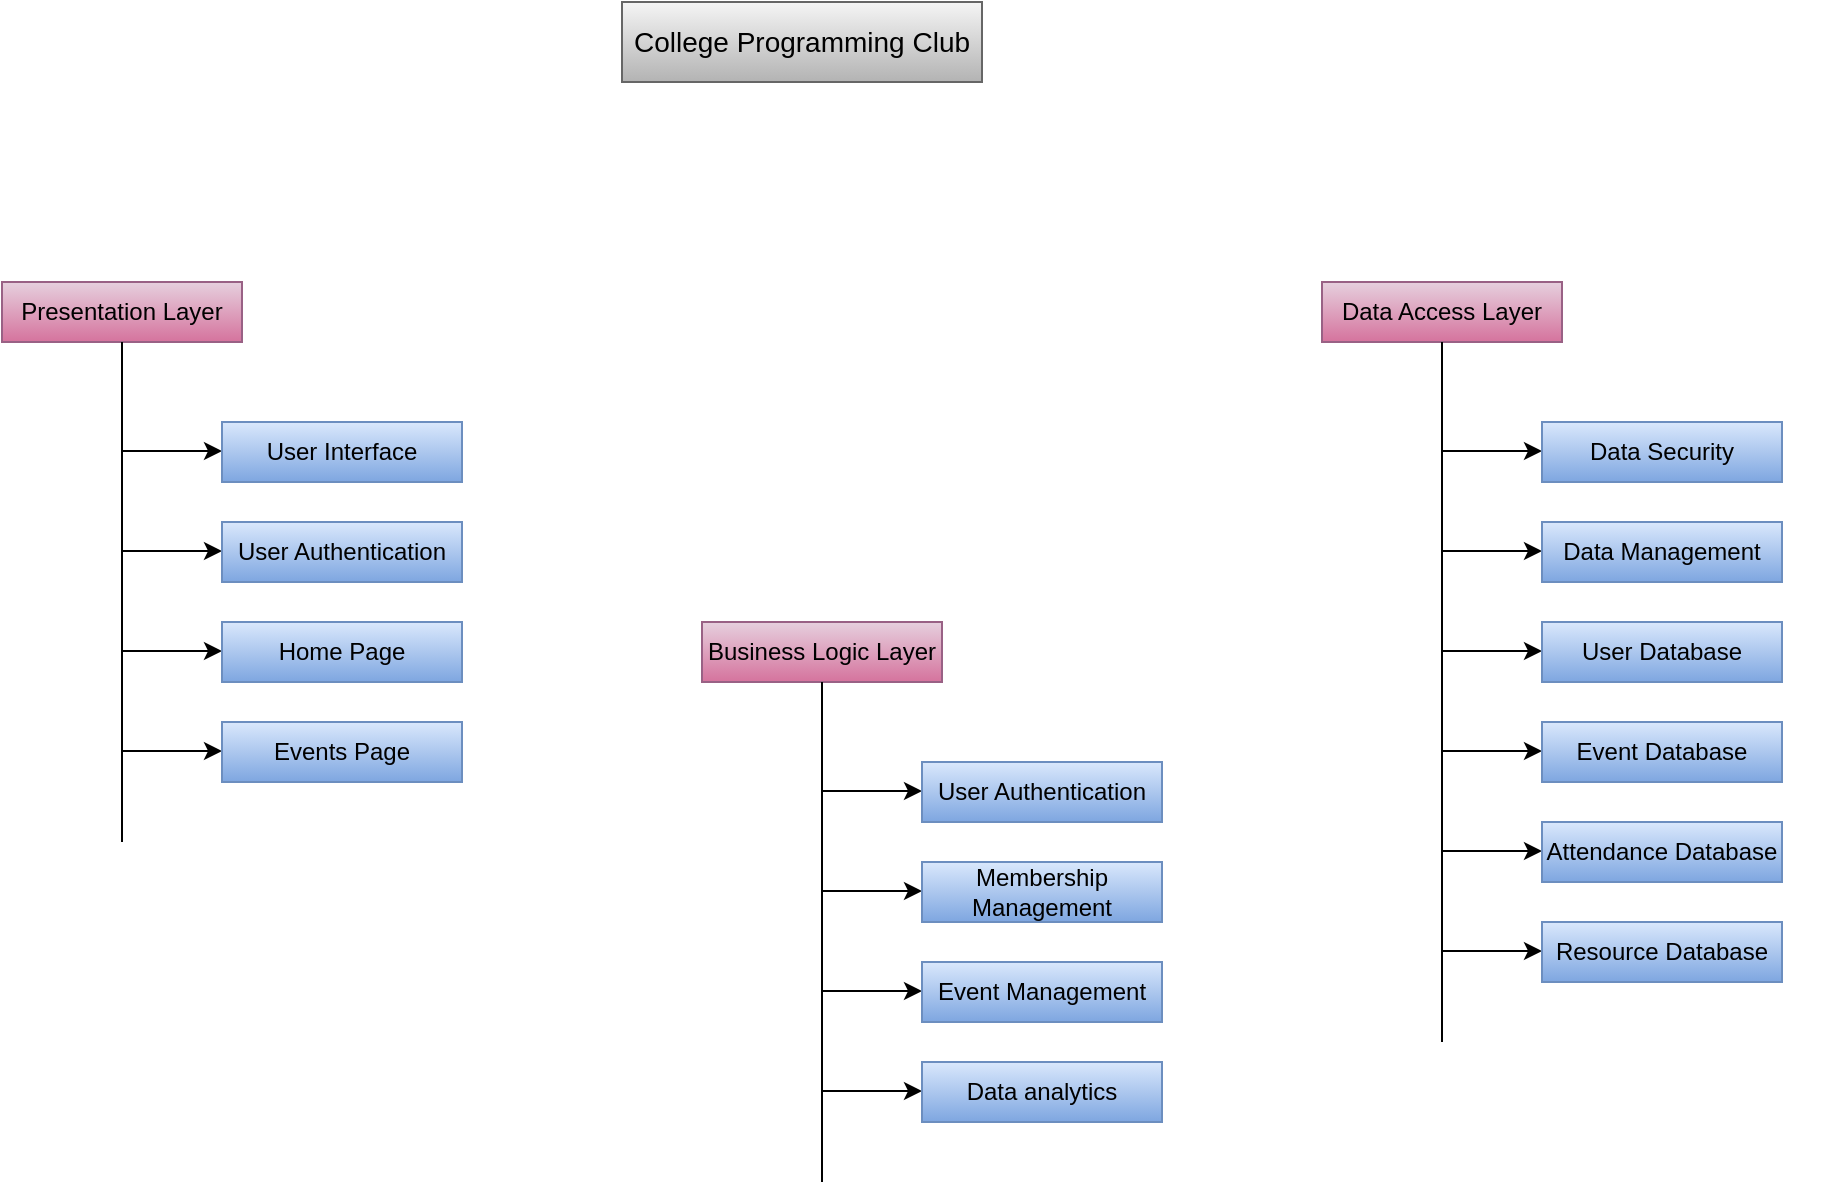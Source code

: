 <mxfile version="20.3.0" type="device"><diagram id="wWOfCP9Dj5VztaYl3y4e" name="Page-1"><mxGraphModel dx="1038" dy="1741" grid="1" gridSize="10" guides="1" tooltips="1" connect="1" arrows="1" fold="1" page="1" pageScale="1" pageWidth="850" pageHeight="1100" math="0" shadow="0"><root><mxCell id="0"/><mxCell id="1" parent="0"/><mxCell id="EOIc9nF3CfYLacctbnvo-23" value="" style="group" vertex="1" connectable="0" parent="1"><mxGeometry x="40" width="230" height="280" as="geometry"/></mxCell><mxCell id="vXrBOsPS7-ZyJz9bRwNc-1" value="Presentation Layer" style="text;html=1;strokeColor=#996185;fillColor=#e6d0de;align=center;verticalAlign=middle;whiteSpace=wrap;rounded=0;fillStyle=solid;gradientColor=#d5739d;" parent="EOIc9nF3CfYLacctbnvo-23" vertex="1"><mxGeometry width="120" height="30" as="geometry"/></mxCell><mxCell id="vXrBOsPS7-ZyJz9bRwNc-4" value="" style="endArrow=classic;html=1;rounded=0;" parent="EOIc9nF3CfYLacctbnvo-23" edge="1"><mxGeometry width="50" height="50" relative="1" as="geometry"><mxPoint x="60" y="84.5" as="sourcePoint"/><mxPoint x="110" y="84.5" as="targetPoint"/></mxGeometry></mxCell><mxCell id="vXrBOsPS7-ZyJz9bRwNc-5" value="" style="endArrow=classic;html=1;rounded=0;" parent="EOIc9nF3CfYLacctbnvo-23" edge="1"><mxGeometry width="50" height="50" relative="1" as="geometry"><mxPoint x="60" y="134.5" as="sourcePoint"/><mxPoint x="110" y="134.5" as="targetPoint"/></mxGeometry></mxCell><mxCell id="vXrBOsPS7-ZyJz9bRwNc-6" value="" style="endArrow=classic;html=1;rounded=0;" parent="EOIc9nF3CfYLacctbnvo-23" edge="1"><mxGeometry width="50" height="50" relative="1" as="geometry"><mxPoint x="60" y="184.5" as="sourcePoint"/><mxPoint x="110" y="184.5" as="targetPoint"/></mxGeometry></mxCell><mxCell id="vXrBOsPS7-ZyJz9bRwNc-8" value="User Interface" style="text;html=1;strokeColor=#6c8ebf;fillColor=#dae8fc;align=center;verticalAlign=middle;whiteSpace=wrap;rounded=0;fillStyle=solid;gradientColor=#7ea6e0;" parent="EOIc9nF3CfYLacctbnvo-23" vertex="1"><mxGeometry x="110" y="70" width="120" height="30" as="geometry"/></mxCell><mxCell id="vXrBOsPS7-ZyJz9bRwNc-10" value="Home Page" style="text;html=1;strokeColor=#6c8ebf;fillColor=#dae8fc;align=center;verticalAlign=middle;whiteSpace=wrap;rounded=0;fillStyle=solid;gradientColor=#7ea6e0;" parent="EOIc9nF3CfYLacctbnvo-23" vertex="1"><mxGeometry x="110" y="170" width="120" height="30" as="geometry"/></mxCell><mxCell id="vXrBOsPS7-ZyJz9bRwNc-11" value="User Authentication" style="text;html=1;strokeColor=#6c8ebf;fillColor=#dae8fc;align=center;verticalAlign=middle;whiteSpace=wrap;rounded=0;fillStyle=solid;gradientColor=#7ea6e0;" parent="EOIc9nF3CfYLacctbnvo-23" vertex="1"><mxGeometry x="110" y="120" width="120" height="30" as="geometry"/></mxCell><mxCell id="EOIc9nF3CfYLacctbnvo-4" value="" style="group;rounded=0;" vertex="1" connectable="0" parent="EOIc9nF3CfYLacctbnvo-23"><mxGeometry x="60" y="220" width="170" height="30" as="geometry"/></mxCell><mxCell id="vXrBOsPS7-ZyJz9bRwNc-7" value="" style="endArrow=classic;html=1;rounded=0;" parent="EOIc9nF3CfYLacctbnvo-4" edge="1"><mxGeometry width="50" height="50" relative="1" as="geometry"><mxPoint y="14.5" as="sourcePoint"/><mxPoint x="50" y="14.5" as="targetPoint"/></mxGeometry></mxCell><mxCell id="vXrBOsPS7-ZyJz9bRwNc-9" value="Events Page" style="text;html=1;strokeColor=#6c8ebf;fillColor=#dae8fc;align=center;verticalAlign=middle;whiteSpace=wrap;rounded=0;fillStyle=solid;gradientColor=#7ea6e0;" parent="EOIc9nF3CfYLacctbnvo-4" vertex="1"><mxGeometry x="50" width="120" height="30" as="geometry"/></mxCell><mxCell id="EOIc9nF3CfYLacctbnvo-11" value="" style="endArrow=none;html=1;rounded=0;fontFamily=Helvetica;fontSize=12;fontColor=default;startSize=6;endSize=4;entryX=0.5;entryY=1;entryDx=0;entryDy=0;" edge="1" parent="EOIc9nF3CfYLacctbnvo-23" target="vXrBOsPS7-ZyJz9bRwNc-1"><mxGeometry width="50" height="50" relative="1" as="geometry"><mxPoint x="60" y="280" as="sourcePoint"/><mxPoint x="220" y="70" as="targetPoint"/></mxGeometry></mxCell><mxCell id="EOIc9nF3CfYLacctbnvo-50" value="" style="group" vertex="1" connectable="0" parent="1"><mxGeometry x="390" y="170" width="230" height="280" as="geometry"/></mxCell><mxCell id="EOIc9nF3CfYLacctbnvo-12" value="Business Logic Layer" style="text;html=1;strokeColor=#996185;fillColor=#e6d0de;align=center;verticalAlign=middle;whiteSpace=wrap;rounded=0;fillStyle=solid;gradientColor=#d5739d;" vertex="1" parent="EOIc9nF3CfYLacctbnvo-50"><mxGeometry width="120" height="30" as="geometry"/></mxCell><mxCell id="EOIc9nF3CfYLacctbnvo-13" value="" style="endArrow=classic;html=1;rounded=0;" edge="1" parent="EOIc9nF3CfYLacctbnvo-50"><mxGeometry width="50" height="50" relative="1" as="geometry"><mxPoint x="60" y="84.5" as="sourcePoint"/><mxPoint x="110" y="84.5" as="targetPoint"/></mxGeometry></mxCell><mxCell id="EOIc9nF3CfYLacctbnvo-14" value="" style="endArrow=classic;html=1;rounded=0;" edge="1" parent="EOIc9nF3CfYLacctbnvo-50"><mxGeometry width="50" height="50" relative="1" as="geometry"><mxPoint x="60" y="134.5" as="sourcePoint"/><mxPoint x="110" y="134.5" as="targetPoint"/></mxGeometry></mxCell><mxCell id="EOIc9nF3CfYLacctbnvo-15" value="" style="endArrow=classic;html=1;rounded=0;" edge="1" parent="EOIc9nF3CfYLacctbnvo-50"><mxGeometry width="50" height="50" relative="1" as="geometry"><mxPoint x="60" y="184.5" as="sourcePoint"/><mxPoint x="110" y="184.5" as="targetPoint"/></mxGeometry></mxCell><mxCell id="EOIc9nF3CfYLacctbnvo-16" value="User Authentication" style="text;html=1;strokeColor=#6c8ebf;fillColor=#dae8fc;align=center;verticalAlign=middle;whiteSpace=wrap;rounded=0;fillStyle=solid;gradientColor=#7ea6e0;" vertex="1" parent="EOIc9nF3CfYLacctbnvo-50"><mxGeometry x="110" y="70" width="120" height="30" as="geometry"/></mxCell><mxCell id="EOIc9nF3CfYLacctbnvo-17" value="Event Management" style="text;html=1;strokeColor=#6c8ebf;fillColor=#dae8fc;align=center;verticalAlign=middle;whiteSpace=wrap;rounded=0;fillStyle=solid;gradientColor=#7ea6e0;" vertex="1" parent="EOIc9nF3CfYLacctbnvo-50"><mxGeometry x="110" y="170" width="120" height="30" as="geometry"/></mxCell><mxCell id="EOIc9nF3CfYLacctbnvo-18" value="Membership Management" style="text;html=1;strokeColor=#6c8ebf;fillColor=#dae8fc;align=center;verticalAlign=middle;whiteSpace=wrap;rounded=0;fillStyle=solid;gradientColor=#7ea6e0;" vertex="1" parent="EOIc9nF3CfYLacctbnvo-50"><mxGeometry x="110" y="120" width="120" height="30" as="geometry"/></mxCell><mxCell id="EOIc9nF3CfYLacctbnvo-19" value="" style="group;rounded=0;" vertex="1" connectable="0" parent="EOIc9nF3CfYLacctbnvo-50"><mxGeometry x="60" y="220" width="170" height="30" as="geometry"/></mxCell><mxCell id="EOIc9nF3CfYLacctbnvo-20" value="" style="endArrow=classic;html=1;rounded=0;" edge="1" parent="EOIc9nF3CfYLacctbnvo-19"><mxGeometry width="50" height="50" relative="1" as="geometry"><mxPoint y="14.5" as="sourcePoint"/><mxPoint x="50" y="14.5" as="targetPoint"/></mxGeometry></mxCell><mxCell id="EOIc9nF3CfYLacctbnvo-21" value="Data analytics" style="text;html=1;strokeColor=#6c8ebf;fillColor=#dae8fc;align=center;verticalAlign=middle;whiteSpace=wrap;rounded=0;fillStyle=solid;gradientColor=#7ea6e0;" vertex="1" parent="EOIc9nF3CfYLacctbnvo-19"><mxGeometry x="50" width="120" height="30" as="geometry"/></mxCell><mxCell id="EOIc9nF3CfYLacctbnvo-22" value="" style="endArrow=none;html=1;rounded=0;fontFamily=Helvetica;fontSize=12;fontColor=default;startSize=6;endSize=4;entryX=0.5;entryY=1;entryDx=0;entryDy=0;" edge="1" parent="EOIc9nF3CfYLacctbnvo-50" target="EOIc9nF3CfYLacctbnvo-12"><mxGeometry width="50" height="50" relative="1" as="geometry"><mxPoint x="60" y="280" as="sourcePoint"/><mxPoint x="220" y="75" as="targetPoint"/></mxGeometry></mxCell><mxCell id="EOIc9nF3CfYLacctbnvo-51" value="" style="group" vertex="1" connectable="0" parent="1"><mxGeometry x="700" width="250" height="350" as="geometry"/></mxCell><mxCell id="EOIc9nF3CfYLacctbnvo-24" value="" style="group" vertex="1" connectable="0" parent="EOIc9nF3CfYLacctbnvo-51"><mxGeometry width="250" height="300" as="geometry"/></mxCell><mxCell id="EOIc9nF3CfYLacctbnvo-25" value="Data Access Layer" style="text;html=1;strokeColor=#996185;fillColor=#e6d0de;align=center;verticalAlign=middle;whiteSpace=wrap;rounded=0;fillStyle=solid;gradientColor=#d5739d;" vertex="1" parent="EOIc9nF3CfYLacctbnvo-24"><mxGeometry width="120" height="30" as="geometry"/></mxCell><mxCell id="EOIc9nF3CfYLacctbnvo-26" value="" style="endArrow=classic;html=1;rounded=0;" edge="1" parent="EOIc9nF3CfYLacctbnvo-24"><mxGeometry width="50" height="50" relative="1" as="geometry"><mxPoint x="60" y="84.5" as="sourcePoint"/><mxPoint x="110" y="84.5" as="targetPoint"/></mxGeometry></mxCell><mxCell id="EOIc9nF3CfYLacctbnvo-27" value="" style="endArrow=classic;html=1;rounded=0;" edge="1" parent="EOIc9nF3CfYLacctbnvo-24"><mxGeometry width="50" height="50" relative="1" as="geometry"><mxPoint x="60" y="134.5" as="sourcePoint"/><mxPoint x="110" y="134.5" as="targetPoint"/></mxGeometry></mxCell><mxCell id="EOIc9nF3CfYLacctbnvo-28" value="" style="endArrow=classic;html=1;rounded=0;" edge="1" parent="EOIc9nF3CfYLacctbnvo-24"><mxGeometry width="50" height="50" relative="1" as="geometry"><mxPoint x="60" y="184.5" as="sourcePoint"/><mxPoint x="110" y="184.5" as="targetPoint"/></mxGeometry></mxCell><mxCell id="EOIc9nF3CfYLacctbnvo-29" value="Data Security" style="text;html=1;strokeColor=#6c8ebf;fillColor=#dae8fc;align=center;verticalAlign=middle;whiteSpace=wrap;rounded=0;fillStyle=solid;gradientColor=#7ea6e0;" vertex="1" parent="EOIc9nF3CfYLacctbnvo-24"><mxGeometry x="110" y="70" width="120" height="30" as="geometry"/></mxCell><mxCell id="EOIc9nF3CfYLacctbnvo-30" value="User Database" style="text;html=1;strokeColor=#6c8ebf;fillColor=#dae8fc;align=center;verticalAlign=middle;whiteSpace=wrap;rounded=0;fillStyle=solid;gradientColor=#7ea6e0;" vertex="1" parent="EOIc9nF3CfYLacctbnvo-24"><mxGeometry x="110" y="170" width="120" height="30" as="geometry"/></mxCell><mxCell id="EOIc9nF3CfYLacctbnvo-31" value="Data Management" style="text;html=1;strokeColor=#6c8ebf;fillColor=#dae8fc;align=center;verticalAlign=middle;whiteSpace=wrap;rounded=0;fillStyle=solid;gradientColor=#7ea6e0;" vertex="1" parent="EOIc9nF3CfYLacctbnvo-24"><mxGeometry x="110" y="120" width="120" height="30" as="geometry"/></mxCell><mxCell id="EOIc9nF3CfYLacctbnvo-32" value="" style="group;rounded=0;" vertex="1" connectable="0" parent="EOIc9nF3CfYLacctbnvo-24"><mxGeometry x="60" y="220" width="170" height="30" as="geometry"/></mxCell><mxCell id="EOIc9nF3CfYLacctbnvo-33" value="" style="endArrow=classic;html=1;rounded=0;" edge="1" parent="EOIc9nF3CfYLacctbnvo-32"><mxGeometry width="50" height="50" relative="1" as="geometry"><mxPoint y="14.5" as="sourcePoint"/><mxPoint x="50" y="14.5" as="targetPoint"/></mxGeometry></mxCell><mxCell id="EOIc9nF3CfYLacctbnvo-34" value="Event Database" style="text;html=1;strokeColor=#6c8ebf;fillColor=#dae8fc;align=center;verticalAlign=middle;whiteSpace=wrap;rounded=0;fillStyle=solid;gradientColor=#7ea6e0;" vertex="1" parent="EOIc9nF3CfYLacctbnvo-32"><mxGeometry x="50" width="120" height="30" as="geometry"/></mxCell><mxCell id="EOIc9nF3CfYLacctbnvo-35" value="" style="endArrow=none;html=1;rounded=0;fontFamily=Helvetica;fontSize=12;fontColor=default;startSize=6;endSize=4;entryX=0.5;entryY=1;entryDx=0;entryDy=0;" edge="1" parent="EOIc9nF3CfYLacctbnvo-24" target="EOIc9nF3CfYLacctbnvo-25"><mxGeometry width="50" height="50" relative="1" as="geometry"><mxPoint x="60" y="380" as="sourcePoint"/><mxPoint x="220" y="70" as="targetPoint"/></mxGeometry></mxCell><mxCell id="EOIc9nF3CfYLacctbnvo-41" value="" style="group;rounded=0;" vertex="1" connectable="0" parent="EOIc9nF3CfYLacctbnvo-24"><mxGeometry x="60" y="270" width="170" height="30" as="geometry"/></mxCell><mxCell id="EOIc9nF3CfYLacctbnvo-42" value="" style="endArrow=classic;html=1;rounded=0;" edge="1" parent="EOIc9nF3CfYLacctbnvo-41"><mxGeometry width="50" height="50" relative="1" as="geometry"><mxPoint y="14.5" as="sourcePoint"/><mxPoint x="50" y="14.5" as="targetPoint"/></mxGeometry></mxCell><mxCell id="EOIc9nF3CfYLacctbnvo-43" value="Attendance Database" style="text;html=1;strokeColor=#6c8ebf;fillColor=#dae8fc;align=center;verticalAlign=middle;whiteSpace=wrap;rounded=0;fillStyle=solid;gradientColor=#7ea6e0;" vertex="1" parent="EOIc9nF3CfYLacctbnvo-41"><mxGeometry x="50" width="120" height="30" as="geometry"/></mxCell><mxCell id="EOIc9nF3CfYLacctbnvo-44" value="" style="group;rounded=0;" vertex="1" connectable="0" parent="EOIc9nF3CfYLacctbnvo-51"><mxGeometry x="60" y="320" width="170" height="30" as="geometry"/></mxCell><mxCell id="EOIc9nF3CfYLacctbnvo-45" value="" style="endArrow=classic;html=1;rounded=0;" edge="1" parent="EOIc9nF3CfYLacctbnvo-44"><mxGeometry width="50" height="50" relative="1" as="geometry"><mxPoint y="14.5" as="sourcePoint"/><mxPoint x="50" y="14.5" as="targetPoint"/></mxGeometry></mxCell><mxCell id="EOIc9nF3CfYLacctbnvo-46" value="Resource Database" style="text;html=1;strokeColor=#6c8ebf;fillColor=#dae8fc;align=center;verticalAlign=middle;whiteSpace=wrap;rounded=0;fillStyle=solid;gradientColor=#7ea6e0;" vertex="1" parent="EOIc9nF3CfYLacctbnvo-44"><mxGeometry x="50" width="120" height="30" as="geometry"/></mxCell><mxCell id="EOIc9nF3CfYLacctbnvo-52" value="&lt;font style=&quot;font-size: 14px;&quot;&gt;College Programming Club&lt;/font&gt;" style="text;html=1;strokeColor=#666666;fillColor=#f5f5f5;align=center;verticalAlign=middle;whiteSpace=wrap;rounded=0;fillStyle=solid;gradientColor=#b3b3b3;" vertex="1" parent="1"><mxGeometry x="350" y="-140" width="180" height="40" as="geometry"/></mxCell></root></mxGraphModel></diagram></mxfile>